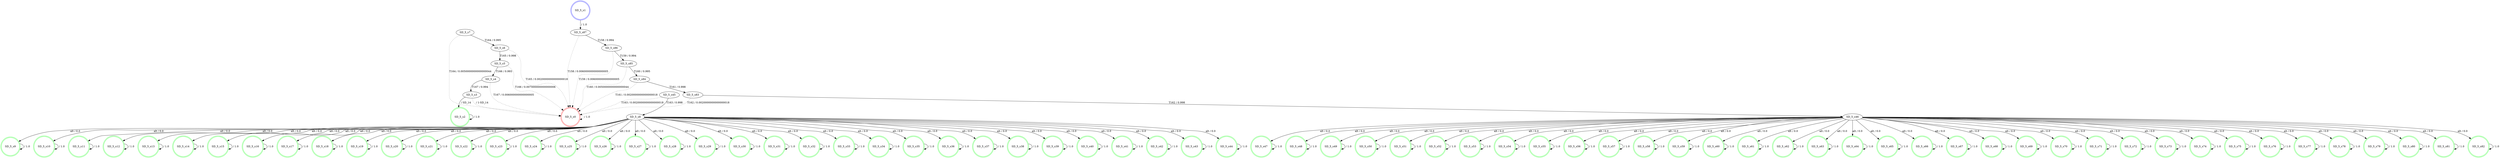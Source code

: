 digraph graphname {
SD_5_s0 [label="SD_5_s0",color=red,shape=doublecircle ];
SD_5_s1 [label="SD_5_s1",color=blue,shape=doublecircle ];
SD_5_s2 [label="SD_5_s2",color=green,shape=doublecircle ];
SD_5_s3 [label="SD_5_s3" ];
SD_5_s4 [label="SD_5_s4" ];
SD_5_s5 [label="SD_5_s5" ];
SD_5_s6 [label="SD_5_s6" ];
SD_5_s7 [label="SD_5_s7" ];
SD_5_s8 [label="SD_5_s8" ];
SD_5_s9 [label="SD_5_s9",color=green,shape=doublecircle ];
SD_5_s10 [label="SD_5_s10",color=green,shape=doublecircle ];
SD_5_s11 [label="SD_5_s11",color=green,shape=doublecircle ];
SD_5_s12 [label="SD_5_s12",color=green,shape=doublecircle ];
SD_5_s13 [label="SD_5_s13",color=green,shape=doublecircle ];
SD_5_s14 [label="SD_5_s14",color=green,shape=doublecircle ];
SD_5_s15 [label="SD_5_s15",color=green,shape=doublecircle ];
SD_5_s16 [label="SD_5_s16",color=green,shape=doublecircle ];
SD_5_s17 [label="SD_5_s17",color=green,shape=doublecircle ];
SD_5_s18 [label="SD_5_s18",color=green,shape=doublecircle ];
SD_5_s19 [label="SD_5_s19",color=green,shape=doublecircle ];
SD_5_s20 [label="SD_5_s20",color=green,shape=doublecircle ];
SD_5_s21 [label="SD_5_s21",color=green,shape=doublecircle ];
SD_5_s22 [label="SD_5_s22",color=green,shape=doublecircle ];
SD_5_s23 [label="SD_5_s23",color=green,shape=doublecircle ];
SD_5_s24 [label="SD_5_s24",color=green,shape=doublecircle ];
SD_5_s25 [label="SD_5_s25",color=green,shape=doublecircle ];
SD_5_s26 [label="SD_5_s26",color=green,shape=doublecircle ];
SD_5_s27 [label="SD_5_s27",color=green,shape=doublecircle ];
SD_5_s28 [label="SD_5_s28",color=green,shape=doublecircle ];
SD_5_s29 [label="SD_5_s29",color=green,shape=doublecircle ];
SD_5_s30 [label="SD_5_s30",color=green,shape=doublecircle ];
SD_5_s31 [label="SD_5_s31",color=green,shape=doublecircle ];
SD_5_s32 [label="SD_5_s32",color=green,shape=doublecircle ];
SD_5_s33 [label="SD_5_s33",color=green,shape=doublecircle ];
SD_5_s34 [label="SD_5_s34",color=green,shape=doublecircle ];
SD_5_s35 [label="SD_5_s35",color=green,shape=doublecircle ];
SD_5_s36 [label="SD_5_s36",color=green,shape=doublecircle ];
SD_5_s37 [label="SD_5_s37",color=green,shape=doublecircle ];
SD_5_s38 [label="SD_5_s38",color=green,shape=doublecircle ];
SD_5_s39 [label="SD_5_s39",color=green,shape=doublecircle ];
SD_5_s40 [label="SD_5_s40",color=green,shape=doublecircle ];
SD_5_s41 [label="SD_5_s41",color=green,shape=doublecircle ];
SD_5_s42 [label="SD_5_s42",color=green,shape=doublecircle ];
SD_5_s43 [label="SD_5_s43",color=green,shape=doublecircle ];
SD_5_s44 [label="SD_5_s44",color=green,shape=doublecircle ];
SD_5_s45 [label="SD_5_s45" ];
SD_5_s46 [label="SD_5_s46" ];
SD_5_s47 [label="SD_5_s47",color=green,shape=doublecircle ];
SD_5_s48 [label="SD_5_s48",color=green,shape=doublecircle ];
SD_5_s49 [label="SD_5_s49",color=green,shape=doublecircle ];
SD_5_s50 [label="SD_5_s50",color=green,shape=doublecircle ];
SD_5_s51 [label="SD_5_s51",color=green,shape=doublecircle ];
SD_5_s52 [label="SD_5_s52",color=green,shape=doublecircle ];
SD_5_s53 [label="SD_5_s53",color=green,shape=doublecircle ];
SD_5_s54 [label="SD_5_s54",color=green,shape=doublecircle ];
SD_5_s55 [label="SD_5_s55",color=green,shape=doublecircle ];
SD_5_s56 [label="SD_5_s56",color=green,shape=doublecircle ];
SD_5_s57 [label="SD_5_s57",color=green,shape=doublecircle ];
SD_5_s58 [label="SD_5_s58",color=green,shape=doublecircle ];
SD_5_s59 [label="SD_5_s59",color=green,shape=doublecircle ];
SD_5_s60 [label="SD_5_s60",color=green,shape=doublecircle ];
SD_5_s61 [label="SD_5_s61",color=green,shape=doublecircle ];
SD_5_s62 [label="SD_5_s62",color=green,shape=doublecircle ];
SD_5_s63 [label="SD_5_s63",color=green,shape=doublecircle ];
SD_5_s64 [label="SD_5_s64",color=green,shape=doublecircle ];
SD_5_s65 [label="SD_5_s65",color=green,shape=doublecircle ];
SD_5_s66 [label="SD_5_s66",color=green,shape=doublecircle ];
SD_5_s67 [label="SD_5_s67",color=green,shape=doublecircle ];
SD_5_s68 [label="SD_5_s68",color=green,shape=doublecircle ];
SD_5_s69 [label="SD_5_s69",color=green,shape=doublecircle ];
SD_5_s70 [label="SD_5_s70",color=green,shape=doublecircle ];
SD_5_s71 [label="SD_5_s71",color=green,shape=doublecircle ];
SD_5_s72 [label="SD_5_s72",color=green,shape=doublecircle ];
SD_5_s73 [label="SD_5_s73",color=green,shape=doublecircle ];
SD_5_s74 [label="SD_5_s74",color=green,shape=doublecircle ];
SD_5_s75 [label="SD_5_s75",color=green,shape=doublecircle ];
SD_5_s76 [label="SD_5_s76",color=green,shape=doublecircle ];
SD_5_s77 [label="SD_5_s77",color=green,shape=doublecircle ];
SD_5_s78 [label="SD_5_s78",color=green,shape=doublecircle ];
SD_5_s79 [label="SD_5_s79",color=green,shape=doublecircle ];
SD_5_s80 [label="SD_5_s80",color=green,shape=doublecircle ];
SD_5_s81 [label="SD_5_s81",color=green,shape=doublecircle ];
SD_5_s82 [label="SD_5_s82",color=green,shape=doublecircle ];
SD_5_s83 [label="SD_5_s83" ];
SD_5_s84 [label="SD_5_s84" ];
SD_5_s85 [label="SD_5_s85" ];
SD_5_s86 [label="SD_5_s86" ];
SD_5_s87 [label="SD_5_s87" ];
SD_5_s0 -> SD_5_s0 [label=" / 1.0", style=dotted];
SD_5_s1 -> SD_5_s87 [label=" / 1.0"];
SD_5_s2 -> SD_5_s2 [label=" / 1.0"];
SD_5_s3 -> SD_5_s2 [label=" / SD_14"];
SD_5_s3 -> SD_5_s0 [label=" / 1-SD_14", style=dotted];
SD_5_s4 -> SD_5_s3 [label="T167 / 0.994"];
SD_5_s4 -> SD_5_s0 [label="T167 / 0.006000000000000005", style=dotted];
SD_5_s5 -> SD_5_s4 [label="T166 / 0.993"];
SD_5_s5 -> SD_5_s0 [label="T166 / 0.007000000000000006", style=dotted];
SD_5_s6 -> SD_5_s5 [label="T165 / 0.998"];
SD_5_s6 -> SD_5_s0 [label="T165 / 0.0020000000000000018", style=dotted];
SD_5_s7 -> SD_5_s6 [label="T164 / 0.995"];
SD_5_s7 -> SD_5_s0 [label="T164 / 0.0050000000000000044", style=dotted];
SD_5_s8 -> SD_5_s9 [label="alt / 0.0"];
SD_5_s8 -> SD_5_s10 [label="alt / 0.0"];
SD_5_s8 -> SD_5_s11 [label="alt / 0.0"];
SD_5_s8 -> SD_5_s12 [label="alt / 0.0"];
SD_5_s8 -> SD_5_s13 [label="alt / 0.0"];
SD_5_s8 -> SD_5_s14 [label="alt / 0.0"];
SD_5_s8 -> SD_5_s15 [label="alt / 0.0"];
SD_5_s8 -> SD_5_s16 [label="alt / 0.0"];
SD_5_s8 -> SD_5_s17 [label="alt / 0.0"];
SD_5_s8 -> SD_5_s18 [label="alt / 0.0"];
SD_5_s8 -> SD_5_s19 [label="alt / 0.0"];
SD_5_s8 -> SD_5_s20 [label="alt / 0.0"];
SD_5_s8 -> SD_5_s21 [label="alt / 0.0"];
SD_5_s8 -> SD_5_s22 [label="alt / 0.0"];
SD_5_s8 -> SD_5_s23 [label="alt / 0.0"];
SD_5_s8 -> SD_5_s24 [label="alt / 0.0"];
SD_5_s8 -> SD_5_s25 [label="alt / 0.0"];
SD_5_s8 -> SD_5_s26 [label="alt / 0.0"];
SD_5_s8 -> SD_5_s27 [label="alt / 0.0"];
SD_5_s8 -> SD_5_s28 [label="alt / 0.0"];
SD_5_s8 -> SD_5_s29 [label="alt / 0.0"];
SD_5_s8 -> SD_5_s30 [label="alt / 0.0"];
SD_5_s8 -> SD_5_s31 [label="alt / 0.0"];
SD_5_s8 -> SD_5_s32 [label="alt / 0.0"];
SD_5_s8 -> SD_5_s33 [label="alt / 0.0"];
SD_5_s8 -> SD_5_s34 [label="alt / 0.0"];
SD_5_s8 -> SD_5_s35 [label="alt / 0.0"];
SD_5_s8 -> SD_5_s36 [label="alt / 0.0"];
SD_5_s8 -> SD_5_s37 [label="alt / 0.0"];
SD_5_s8 -> SD_5_s38 [label="alt / 0.0"];
SD_5_s8 -> SD_5_s39 [label="alt / 0.0"];
SD_5_s8 -> SD_5_s40 [label="alt / 0.0"];
SD_5_s8 -> SD_5_s41 [label="alt / 0.0"];
SD_5_s8 -> SD_5_s42 [label="alt / 0.0"];
SD_5_s8 -> SD_5_s43 [label="alt / 0.0"];
SD_5_s8 -> SD_5_s44 [label="alt / 0.0"];
SD_5_s9 -> SD_5_s9 [label=" / 1.0"];
SD_5_s10 -> SD_5_s10 [label=" / 1.0"];
SD_5_s11 -> SD_5_s11 [label=" / 1.0"];
SD_5_s12 -> SD_5_s12 [label=" / 1.0"];
SD_5_s13 -> SD_5_s13 [label=" / 1.0"];
SD_5_s14 -> SD_5_s14 [label=" / 1.0"];
SD_5_s15 -> SD_5_s15 [label=" / 1.0"];
SD_5_s16 -> SD_5_s16 [label=" / 1.0"];
SD_5_s17 -> SD_5_s17 [label=" / 1.0"];
SD_5_s18 -> SD_5_s18 [label=" / 1.0"];
SD_5_s19 -> SD_5_s19 [label=" / 1.0"];
SD_5_s20 -> SD_5_s20 [label=" / 1.0"];
SD_5_s21 -> SD_5_s21 [label=" / 1.0"];
SD_5_s22 -> SD_5_s22 [label=" / 1.0"];
SD_5_s23 -> SD_5_s23 [label=" / 1.0"];
SD_5_s24 -> SD_5_s24 [label=" / 1.0"];
SD_5_s25 -> SD_5_s25 [label=" / 1.0"];
SD_5_s26 -> SD_5_s26 [label=" / 1.0"];
SD_5_s27 -> SD_5_s27 [label=" / 1.0"];
SD_5_s28 -> SD_5_s28 [label=" / 1.0"];
SD_5_s29 -> SD_5_s29 [label=" / 1.0"];
SD_5_s30 -> SD_5_s30 [label=" / 1.0"];
SD_5_s31 -> SD_5_s31 [label=" / 1.0"];
SD_5_s32 -> SD_5_s32 [label=" / 1.0"];
SD_5_s33 -> SD_5_s33 [label=" / 1.0"];
SD_5_s34 -> SD_5_s34 [label=" / 1.0"];
SD_5_s35 -> SD_5_s35 [label=" / 1.0"];
SD_5_s36 -> SD_5_s36 [label=" / 1.0"];
SD_5_s37 -> SD_5_s37 [label=" / 1.0"];
SD_5_s38 -> SD_5_s38 [label=" / 1.0"];
SD_5_s39 -> SD_5_s39 [label=" / 1.0"];
SD_5_s40 -> SD_5_s40 [label=" / 1.0"];
SD_5_s41 -> SD_5_s41 [label=" / 1.0"];
SD_5_s42 -> SD_5_s42 [label=" / 1.0"];
SD_5_s43 -> SD_5_s43 [label=" / 1.0"];
SD_5_s44 -> SD_5_s44 [label=" / 1.0"];
SD_5_s45 -> SD_5_s8 [label="T163 / 0.998"];
SD_5_s45 -> SD_5_s0 [label="T163 / 0.0020000000000000018", style=dotted];
SD_5_s46 -> SD_5_s47 [label="alt / 0.0"];
SD_5_s46 -> SD_5_s48 [label="alt / 0.0"];
SD_5_s46 -> SD_5_s49 [label="alt / 0.0"];
SD_5_s46 -> SD_5_s50 [label="alt / 0.0"];
SD_5_s46 -> SD_5_s51 [label="alt / 0.0"];
SD_5_s46 -> SD_5_s52 [label="alt / 0.0"];
SD_5_s46 -> SD_5_s53 [label="alt / 0.0"];
SD_5_s46 -> SD_5_s54 [label="alt / 0.0"];
SD_5_s46 -> SD_5_s55 [label="alt / 0.0"];
SD_5_s46 -> SD_5_s56 [label="alt / 0.0"];
SD_5_s46 -> SD_5_s57 [label="alt / 0.0"];
SD_5_s46 -> SD_5_s58 [label="alt / 0.0"];
SD_5_s46 -> SD_5_s59 [label="alt / 0.0"];
SD_5_s46 -> SD_5_s60 [label="alt / 0.0"];
SD_5_s46 -> SD_5_s61 [label="alt / 0.0"];
SD_5_s46 -> SD_5_s62 [label="alt / 0.0"];
SD_5_s46 -> SD_5_s63 [label="alt / 0.0"];
SD_5_s46 -> SD_5_s64 [label="alt / 0.0"];
SD_5_s46 -> SD_5_s65 [label="alt / 0.0"];
SD_5_s46 -> SD_5_s66 [label="alt / 0.0"];
SD_5_s46 -> SD_5_s67 [label="alt / 0.0"];
SD_5_s46 -> SD_5_s68 [label="alt / 0.0"];
SD_5_s46 -> SD_5_s69 [label="alt / 0.0"];
SD_5_s46 -> SD_5_s70 [label="alt / 0.0"];
SD_5_s46 -> SD_5_s71 [label="alt / 0.0"];
SD_5_s46 -> SD_5_s72 [label="alt / 0.0"];
SD_5_s46 -> SD_5_s73 [label="alt / 0.0"];
SD_5_s46 -> SD_5_s74 [label="alt / 0.0"];
SD_5_s46 -> SD_5_s75 [label="alt / 0.0"];
SD_5_s46 -> SD_5_s76 [label="alt / 0.0"];
SD_5_s46 -> SD_5_s77 [label="alt / 0.0"];
SD_5_s46 -> SD_5_s78 [label="alt / 0.0"];
SD_5_s46 -> SD_5_s79 [label="alt / 0.0"];
SD_5_s46 -> SD_5_s80 [label="alt / 0.0"];
SD_5_s46 -> SD_5_s81 [label="alt / 0.0"];
SD_5_s46 -> SD_5_s82 [label="alt / 0.0"];
SD_5_s47 -> SD_5_s47 [label=" / 1.0"];
SD_5_s48 -> SD_5_s48 [label=" / 1.0"];
SD_5_s49 -> SD_5_s49 [label=" / 1.0"];
SD_5_s50 -> SD_5_s50 [label=" / 1.0"];
SD_5_s51 -> SD_5_s51 [label=" / 1.0"];
SD_5_s52 -> SD_5_s52 [label=" / 1.0"];
SD_5_s53 -> SD_5_s53 [label=" / 1.0"];
SD_5_s54 -> SD_5_s54 [label=" / 1.0"];
SD_5_s55 -> SD_5_s55 [label=" / 1.0"];
SD_5_s56 -> SD_5_s56 [label=" / 1.0"];
SD_5_s57 -> SD_5_s57 [label=" / 1.0"];
SD_5_s58 -> SD_5_s58 [label=" / 1.0"];
SD_5_s59 -> SD_5_s59 [label=" / 1.0"];
SD_5_s60 -> SD_5_s60 [label=" / 1.0"];
SD_5_s61 -> SD_5_s61 [label=" / 1.0"];
SD_5_s62 -> SD_5_s62 [label=" / 1.0"];
SD_5_s63 -> SD_5_s63 [label=" / 1.0"];
SD_5_s64 -> SD_5_s64 [label=" / 1.0"];
SD_5_s65 -> SD_5_s65 [label=" / 1.0"];
SD_5_s66 -> SD_5_s66 [label=" / 1.0"];
SD_5_s67 -> SD_5_s67 [label=" / 1.0"];
SD_5_s68 -> SD_5_s68 [label=" / 1.0"];
SD_5_s69 -> SD_5_s69 [label=" / 1.0"];
SD_5_s70 -> SD_5_s70 [label=" / 1.0"];
SD_5_s71 -> SD_5_s71 [label=" / 1.0"];
SD_5_s72 -> SD_5_s72 [label=" / 1.0"];
SD_5_s73 -> SD_5_s73 [label=" / 1.0"];
SD_5_s74 -> SD_5_s74 [label=" / 1.0"];
SD_5_s75 -> SD_5_s75 [label=" / 1.0"];
SD_5_s76 -> SD_5_s76 [label=" / 1.0"];
SD_5_s77 -> SD_5_s77 [label=" / 1.0"];
SD_5_s78 -> SD_5_s78 [label=" / 1.0"];
SD_5_s79 -> SD_5_s79 [label=" / 1.0"];
SD_5_s80 -> SD_5_s80 [label=" / 1.0"];
SD_5_s81 -> SD_5_s81 [label=" / 1.0"];
SD_5_s82 -> SD_5_s82 [label=" / 1.0"];
SD_5_s83 -> SD_5_s46 [label="T162 / 0.998"];
SD_5_s83 -> SD_5_s0 [label="T162 / 0.0020000000000000018", style=dotted];
SD_5_s84 -> SD_5_s83 [label="T161 / 0.998"];
SD_5_s84 -> SD_5_s0 [label="T161 / 0.0020000000000000018", style=dotted];
SD_5_s85 -> SD_5_s84 [label="T160 / 0.995"];
SD_5_s85 -> SD_5_s0 [label="T160 / 0.0050000000000000044", style=dotted];
SD_5_s86 -> SD_5_s85 [label="T159 / 0.994"];
SD_5_s86 -> SD_5_s0 [label="T159 / 0.006000000000000005", style=dotted];
SD_5_s87 -> SD_5_s86 [label="T158 / 0.994"];
SD_5_s87 -> SD_5_s0 [label="T158 / 0.006000000000000005", style=dotted];
}